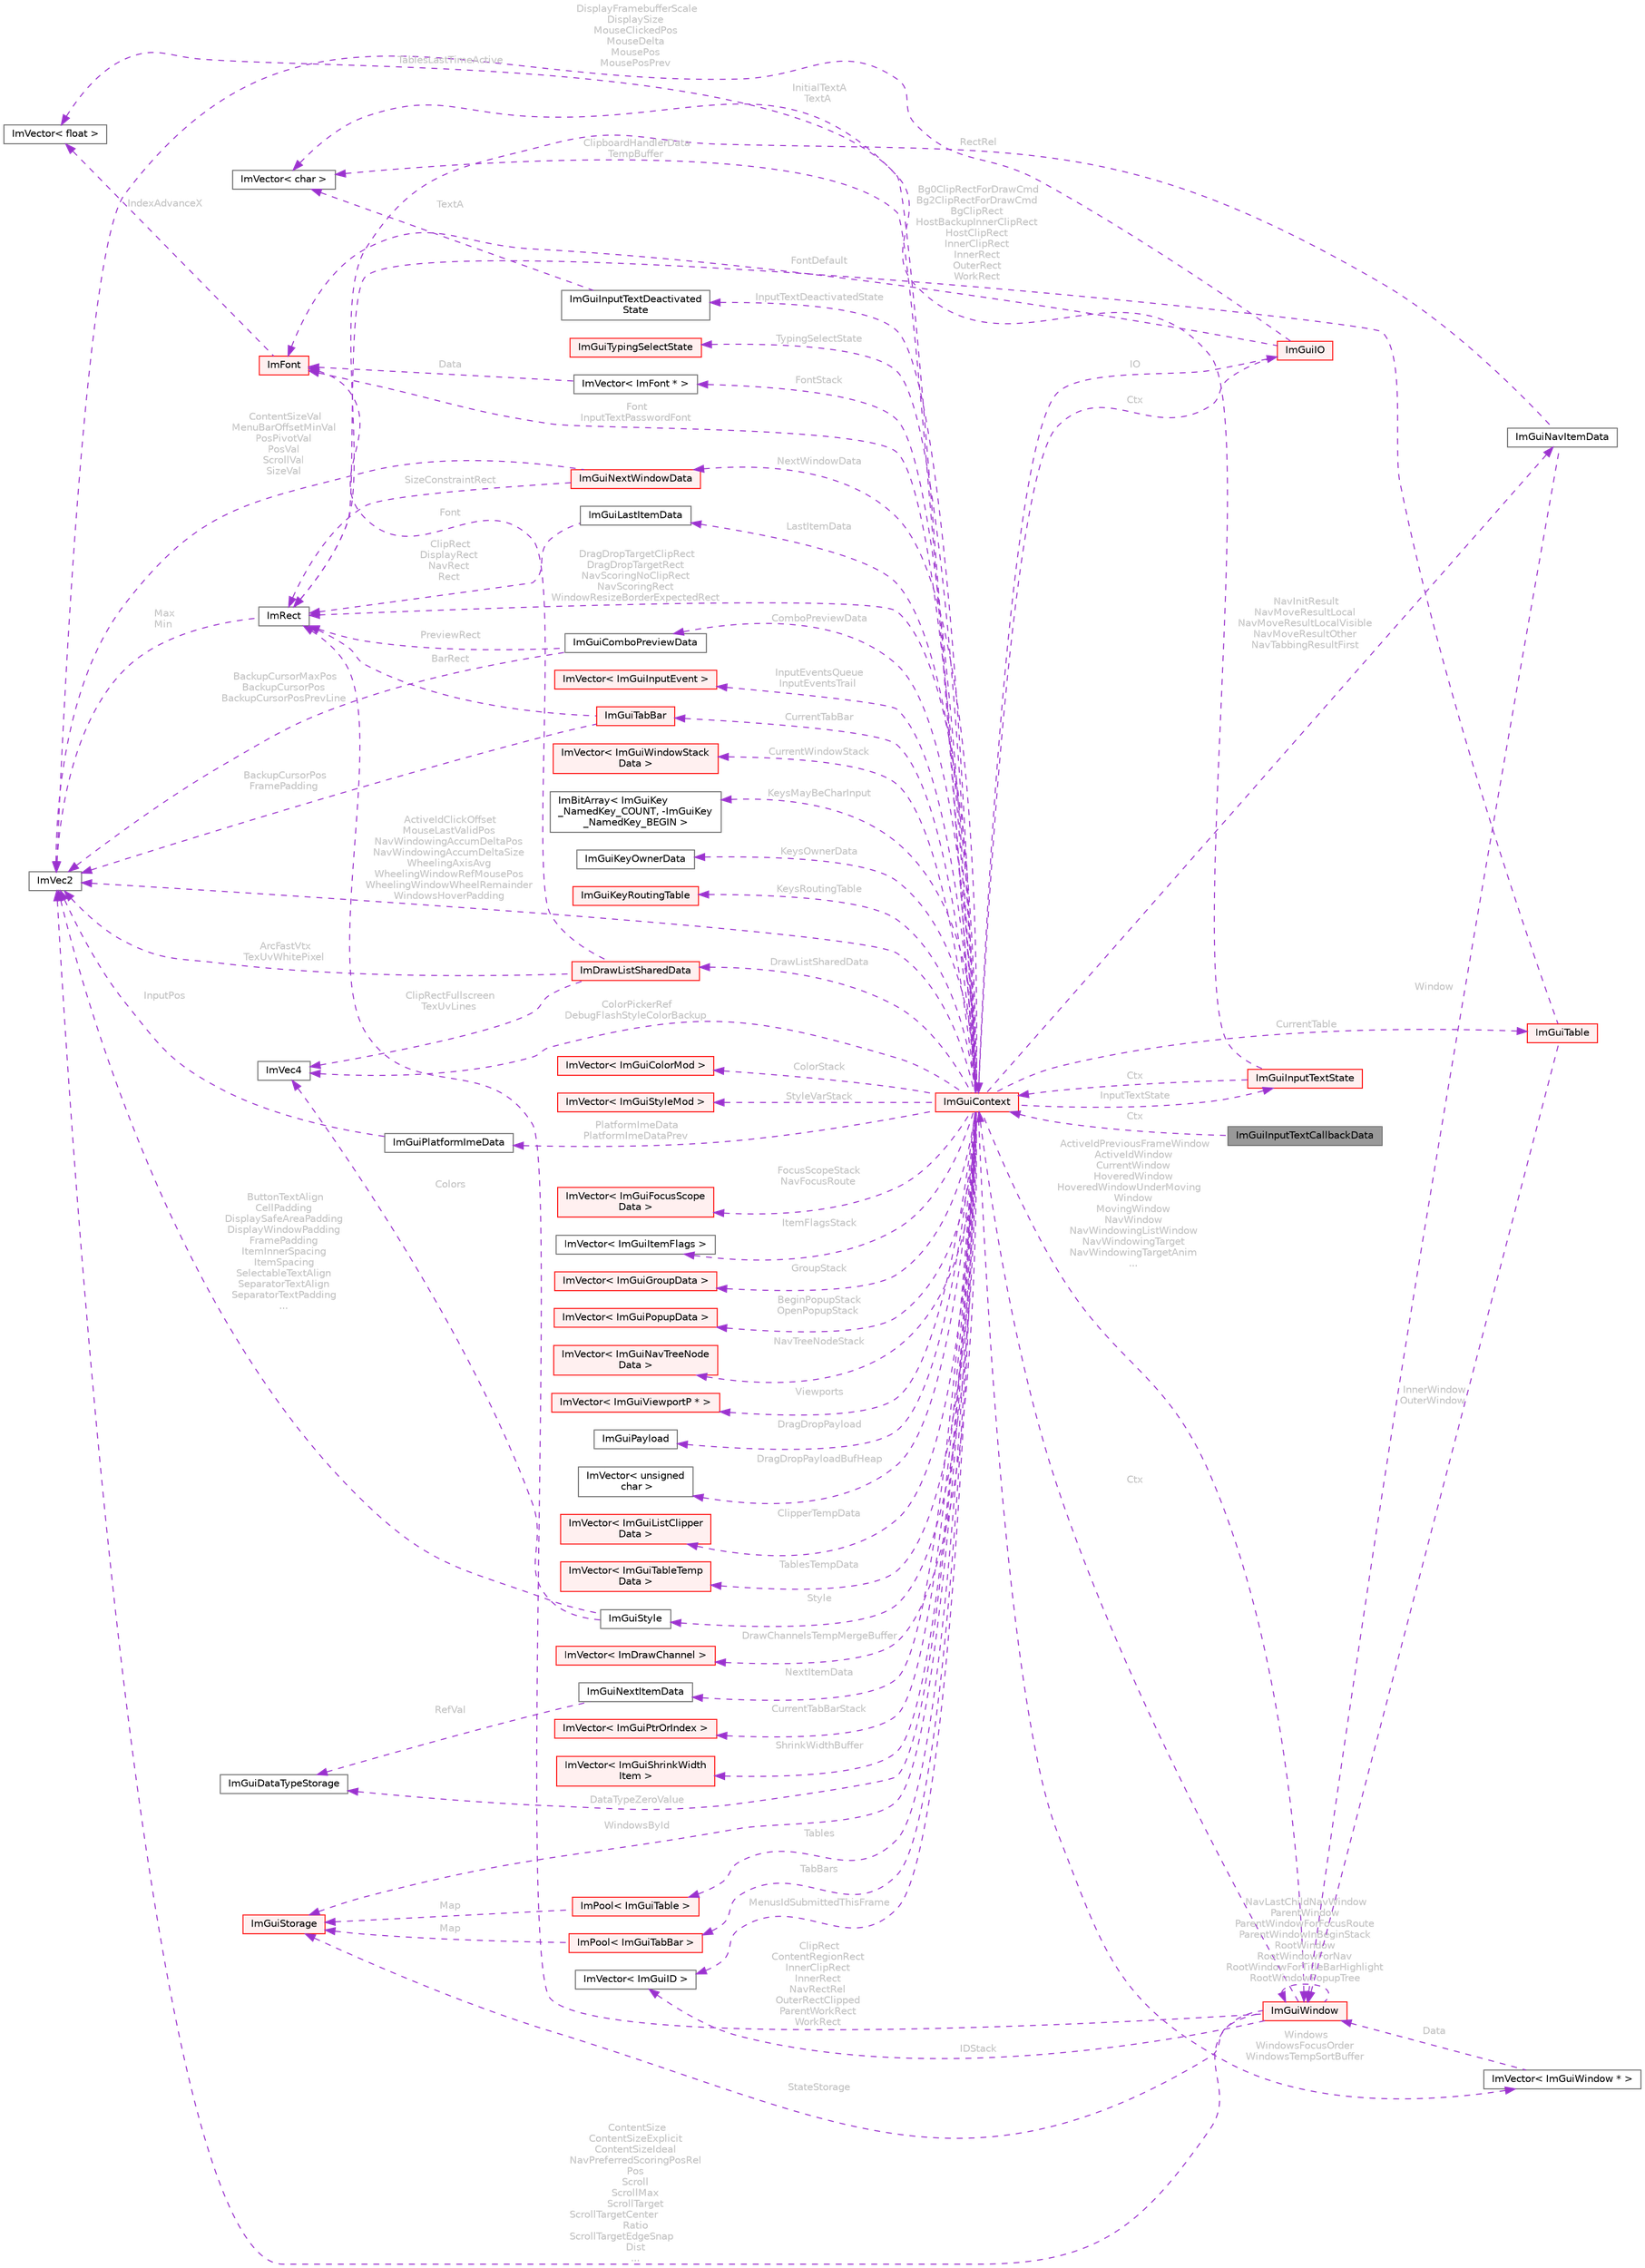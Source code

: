 digraph "ImGuiInputTextCallbackData"
{
 // LATEX_PDF_SIZE
  bgcolor="transparent";
  edge [fontname=Helvetica,fontsize=10,labelfontname=Helvetica,labelfontsize=10];
  node [fontname=Helvetica,fontsize=10,shape=box,height=0.2,width=0.4];
  rankdir="LR";
  Node1 [id="Node000001",label="ImGuiInputTextCallbackData",height=0.2,width=0.4,color="gray40", fillcolor="grey60", style="filled", fontcolor="black",tooltip=" "];
  Node2 -> Node1 [id="edge86_Node000001_Node000002",dir="back",color="darkorchid3",style="dashed",tooltip=" ",label=" Ctx",fontcolor="grey" ];
  Node2 [id="Node000002",label="ImGuiContext",height=0.2,width=0.4,color="red", fillcolor="#FFF0F0", style="filled",URL="$structImGuiContext.html",tooltip=" "];
  Node3 -> Node2 [id="edge87_Node000002_Node000003",dir="back",color="darkorchid3",style="dashed",tooltip=" ",label=" IO",fontcolor="grey" ];
  Node3 [id="Node000003",label="ImGuiIO",height=0.2,width=0.4,color="red", fillcolor="#FFF0F0", style="filled",URL="$structImGuiIO.html",tooltip=" "];
  Node4 -> Node3 [id="edge88_Node000003_Node000004",dir="back",color="darkorchid3",style="dashed",tooltip=" ",label=" DisplayFramebufferScale\nDisplaySize\nMouseClickedPos\nMouseDelta\nMousePos\nMousePosPrev",fontcolor="grey" ];
  Node4 [id="Node000004",label="ImVec2",height=0.2,width=0.4,color="gray40", fillcolor="white", style="filled",URL="$structImVec2.html",tooltip=" "];
  Node7 -> Node3 [id="edge89_Node000003_Node000007",dir="back",color="darkorchid3",style="dashed",tooltip=" ",label=" FontDefault",fontcolor="grey" ];
  Node7 [id="Node000007",label="ImFont",height=0.2,width=0.4,color="red", fillcolor="#FFF0F0", style="filled",URL="$structImFont.html",tooltip=" "];
  Node8 -> Node7 [id="edge90_Node000007_Node000008",dir="back",color="darkorchid3",style="dashed",tooltip=" ",label=" IndexAdvanceX",fontcolor="grey" ];
  Node8 [id="Node000008",label="ImVector\< float \>",height=0.2,width=0.4,color="gray40", fillcolor="white", style="filled",URL="$structImVector.html",tooltip=" "];
  Node2 -> Node3 [id="edge91_Node000003_Node000002",dir="back",color="darkorchid3",style="dashed",tooltip=" ",label=" Ctx",fontcolor="grey" ];
  Node19 -> Node2 [id="edge92_Node000002_Node000019",dir="back",color="darkorchid3",style="dashed",tooltip=" ",label=" Style",fontcolor="grey" ];
  Node19 [id="Node000019",label="ImGuiStyle",height=0.2,width=0.4,color="gray40", fillcolor="white", style="filled",URL="$structImGuiStyle.html",tooltip=" "];
  Node4 -> Node19 [id="edge93_Node000019_Node000004",dir="back",color="darkorchid3",style="dashed",tooltip=" ",label=" ButtonTextAlign\nCellPadding\nDisplaySafeAreaPadding\nDisplayWindowPadding\nFramePadding\nItemInnerSpacing\nItemSpacing\nSelectableTextAlign\nSeparatorTextAlign\nSeparatorTextPadding\n...",fontcolor="grey" ];
  Node16 -> Node19 [id="edge94_Node000019_Node000016",dir="back",color="darkorchid3",style="dashed",tooltip=" ",label=" Colors",fontcolor="grey" ];
  Node16 [id="Node000016",label="ImVec4",height=0.2,width=0.4,color="gray40", fillcolor="white", style="filled",URL="$structImVec4.html",tooltip=" "];
  Node7 -> Node2 [id="edge95_Node000002_Node000007",dir="back",color="darkorchid3",style="dashed",tooltip=" ",label=" Font\nInputTextPasswordFont",fontcolor="grey" ];
  Node20 -> Node2 [id="edge96_Node000002_Node000020",dir="back",color="darkorchid3",style="dashed",tooltip=" ",label=" DrawListSharedData",fontcolor="grey" ];
  Node20 [id="Node000020",label="ImDrawListSharedData",height=0.2,width=0.4,color="red", fillcolor="#FFF0F0", style="filled",URL="$structImDrawListSharedData.html",tooltip=" "];
  Node4 -> Node20 [id="edge97_Node000020_Node000004",dir="back",color="darkorchid3",style="dashed",tooltip=" ",label=" ArcFastVtx\nTexUvWhitePixel",fontcolor="grey" ];
  Node7 -> Node20 [id="edge98_Node000020_Node000007",dir="back",color="darkorchid3",style="dashed",tooltip=" ",label=" Font",fontcolor="grey" ];
  Node16 -> Node20 [id="edge99_Node000020_Node000016",dir="back",color="darkorchid3",style="dashed",tooltip=" ",label=" ClipRectFullscreen\nTexUvLines",fontcolor="grey" ];
  Node22 -> Node2 [id="edge100_Node000002_Node000022",dir="back",color="darkorchid3",style="dashed",tooltip=" ",label=" InputEventsQueue\nInputEventsTrail",fontcolor="grey" ];
  Node22 [id="Node000022",label="ImVector\< ImGuiInputEvent \>",height=0.2,width=0.4,color="red", fillcolor="#FFF0F0", style="filled",URL="$structImVector.html",tooltip=" "];
  Node30 -> Node2 [id="edge101_Node000002_Node000030",dir="back",color="darkorchid3",style="dashed",tooltip=" ",label=" Windows\nWindowsFocusOrder\nWindowsTempSortBuffer",fontcolor="grey" ];
  Node30 [id="Node000030",label="ImVector\< ImGuiWindow * \>",height=0.2,width=0.4,color="gray40", fillcolor="white", style="filled",URL="$structImVector.html",tooltip=" "];
  Node31 -> Node30 [id="edge102_Node000030_Node000031",dir="back",color="darkorchid3",style="dashed",tooltip=" ",label=" Data",fontcolor="grey" ];
  Node31 [id="Node000031",label="ImGuiWindow",height=0.2,width=0.4,color="red", fillcolor="#FFF0F0", style="filled",URL="$structImGuiWindow.html",tooltip=" "];
  Node2 -> Node31 [id="edge103_Node000031_Node000002",dir="back",color="darkorchid3",style="dashed",tooltip=" ",label=" Ctx",fontcolor="grey" ];
  Node4 -> Node31 [id="edge104_Node000031_Node000004",dir="back",color="darkorchid3",style="dashed",tooltip=" ",label=" ContentSize\nContentSizeExplicit\nContentSizeIdeal\nNavPreferredScoringPosRel\nPos\nScroll\nScrollMax\nScrollTarget\nScrollTargetCenter\lRatio\nScrollTargetEdgeSnap\lDist\n...",fontcolor="grey" ];
  Node49 -> Node31 [id="edge105_Node000031_Node000049",dir="back",color="darkorchid3",style="dashed",tooltip=" ",label=" IDStack",fontcolor="grey" ];
  Node49 [id="Node000049",label="ImVector\< ImGuiID \>",height=0.2,width=0.4,color="gray40", fillcolor="white", style="filled",URL="$structImVector.html",tooltip=" "];
  Node57 -> Node31 [id="edge106_Node000031_Node000057",dir="back",color="darkorchid3",style="dashed",tooltip=" ",label=" ClipRect\nContentRegionRect\nInnerClipRect\nInnerRect\nNavRectRel\nOuterRectClipped\nParentWorkRect\nWorkRect",fontcolor="grey" ];
  Node57 [id="Node000057",label="ImRect",height=0.2,width=0.4,color="gray40", fillcolor="white", style="filled",URL="$structImRect.html",tooltip=" "];
  Node4 -> Node57 [id="edge107_Node000057_Node000004",dir="back",color="darkorchid3",style="dashed",tooltip=" ",label=" Max\nMin",fontcolor="grey" ];
  Node53 -> Node31 [id="edge108_Node000031_Node000053",dir="back",color="darkorchid3",style="dashed",tooltip=" ",label=" StateStorage",fontcolor="grey" ];
  Node53 [id="Node000053",label="ImGuiStorage",height=0.2,width=0.4,color="red", fillcolor="#FFF0F0", style="filled",URL="$structImGuiStorage.html",tooltip=" "];
  Node31 -> Node31 [id="edge109_Node000031_Node000031",dir="back",color="darkorchid3",style="dashed",tooltip=" ",label=" NavLastChildNavWindow\nParentWindow\nParentWindowForFocusRoute\nParentWindowInBeginStack\nRootWindow\nRootWindowForNav\nRootWindowForTitleBarHighlight\nRootWindowPopupTree",fontcolor="grey" ];
  Node62 -> Node2 [id="edge110_Node000002_Node000062",dir="back",color="darkorchid3",style="dashed",tooltip=" ",label=" CurrentWindowStack",fontcolor="grey" ];
  Node62 [id="Node000062",label="ImVector\< ImGuiWindowStack\lData \>",height=0.2,width=0.4,color="red", fillcolor="#FFF0F0", style="filled",URL="$structImVector.html",tooltip=" "];
  Node53 -> Node2 [id="edge111_Node000002_Node000053",dir="back",color="darkorchid3",style="dashed",tooltip=" ",label=" WindowsById",fontcolor="grey" ];
  Node4 -> Node2 [id="edge112_Node000002_Node000004",dir="back",color="darkorchid3",style="dashed",tooltip=" ",label=" ActiveIdClickOffset\nMouseLastValidPos\nNavWindowingAccumDeltaPos\nNavWindowingAccumDeltaSize\nWheelingAxisAvg\nWheelingWindowRefMousePos\nWheelingWindowWheelRemainder\nWindowsHoverPadding",fontcolor="grey" ];
  Node31 -> Node2 [id="edge113_Node000002_Node000031",dir="back",color="darkorchid3",style="dashed",tooltip=" ",label=" ActiveIdPreviousFrameWindow\nActiveIdWindow\nCurrentWindow\nHoveredWindow\nHoveredWindowUnderMoving\lWindow\nMovingWindow\nNavWindow\nNavWindowingListWindow\nNavWindowingTarget\nNavWindowingTargetAnim\n...",fontcolor="grey" ];
  Node66 -> Node2 [id="edge114_Node000002_Node000066",dir="back",color="darkorchid3",style="dashed",tooltip=" ",label=" KeysMayBeCharInput",fontcolor="grey" ];
  Node66 [id="Node000066",label="ImBitArray\< ImGuiKey\l_NamedKey_COUNT, -ImGuiKey\l_NamedKey_BEGIN \>",height=0.2,width=0.4,color="gray40", fillcolor="white", style="filled",URL="$structImBitArray.html",tooltip=" "];
  Node67 -> Node2 [id="edge115_Node000002_Node000067",dir="back",color="darkorchid3",style="dashed",tooltip=" ",label=" KeysOwnerData",fontcolor="grey" ];
  Node67 [id="Node000067",label="ImGuiKeyOwnerData",height=0.2,width=0.4,color="gray40", fillcolor="white", style="filled",URL="$structImGuiKeyOwnerData.html",tooltip=" "];
  Node68 -> Node2 [id="edge116_Node000002_Node000068",dir="back",color="darkorchid3",style="dashed",tooltip=" ",label=" KeysRoutingTable",fontcolor="grey" ];
  Node68 [id="Node000068",label="ImGuiKeyRoutingTable",height=0.2,width=0.4,color="red", fillcolor="#FFF0F0", style="filled",URL="$structImGuiKeyRoutingTable.html",tooltip=" "];
  Node71 -> Node2 [id="edge117_Node000002_Node000071",dir="back",color="darkorchid3",style="dashed",tooltip=" ",label=" NextItemData",fontcolor="grey" ];
  Node71 [id="Node000071",label="ImGuiNextItemData",height=0.2,width=0.4,color="gray40", fillcolor="white", style="filled",URL="$structImGuiNextItemData.html",tooltip=" "];
  Node72 -> Node71 [id="edge118_Node000071_Node000072",dir="back",color="darkorchid3",style="dashed",tooltip=" ",label=" RefVal",fontcolor="grey" ];
  Node72 [id="Node000072",label="ImGuiDataTypeStorage",height=0.2,width=0.4,color="gray40", fillcolor="white", style="filled",URL="$structImGuiDataTypeStorage.html",tooltip=" "];
  Node64 -> Node2 [id="edge119_Node000002_Node000064",dir="back",color="darkorchid3",style="dashed",tooltip=" ",label=" LastItemData",fontcolor="grey" ];
  Node64 [id="Node000064",label="ImGuiLastItemData",height=0.2,width=0.4,color="gray40", fillcolor="white", style="filled",URL="$structImGuiLastItemData.html",tooltip=" "];
  Node57 -> Node64 [id="edge120_Node000064_Node000057",dir="back",color="darkorchid3",style="dashed",tooltip=" ",label=" ClipRect\nDisplayRect\nNavRect\nRect",fontcolor="grey" ];
  Node73 -> Node2 [id="edge121_Node000002_Node000073",dir="back",color="darkorchid3",style="dashed",tooltip=" ",label=" NextWindowData",fontcolor="grey" ];
  Node73 [id="Node000073",label="ImGuiNextWindowData",height=0.2,width=0.4,color="red", fillcolor="#FFF0F0", style="filled",URL="$structImGuiNextWindowData.html",tooltip=" "];
  Node4 -> Node73 [id="edge122_Node000073_Node000004",dir="back",color="darkorchid3",style="dashed",tooltip=" ",label=" ContentSizeVal\nMenuBarOffsetMinVal\nPosPivotVal\nPosVal\nScrollVal\nSizeVal",fontcolor="grey" ];
  Node57 -> Node73 [id="edge123_Node000073_Node000057",dir="back",color="darkorchid3",style="dashed",tooltip=" ",label=" SizeConstraintRect",fontcolor="grey" ];
  Node75 -> Node2 [id="edge124_Node000002_Node000075",dir="back",color="darkorchid3",style="dashed",tooltip=" ",label=" ColorStack",fontcolor="grey" ];
  Node75 [id="Node000075",label="ImVector\< ImGuiColorMod \>",height=0.2,width=0.4,color="red", fillcolor="#FFF0F0", style="filled",URL="$structImVector.html",tooltip=" "];
  Node77 -> Node2 [id="edge125_Node000002_Node000077",dir="back",color="darkorchid3",style="dashed",tooltip=" ",label=" StyleVarStack",fontcolor="grey" ];
  Node77 [id="Node000077",label="ImVector\< ImGuiStyleMod \>",height=0.2,width=0.4,color="red", fillcolor="#FFF0F0", style="filled",URL="$structImVector.html",tooltip=" "];
  Node6 -> Node2 [id="edge126_Node000002_Node000006",dir="back",color="darkorchid3",style="dashed",tooltip=" ",label=" FontStack",fontcolor="grey" ];
  Node6 [id="Node000006",label="ImVector\< ImFont * \>",height=0.2,width=0.4,color="gray40", fillcolor="white", style="filled",URL="$structImVector.html",tooltip=" "];
  Node7 -> Node6 [id="edge127_Node000006_Node000007",dir="back",color="darkorchid3",style="dashed",tooltip=" ",label=" Data",fontcolor="grey" ];
  Node79 -> Node2 [id="edge128_Node000002_Node000079",dir="back",color="darkorchid3",style="dashed",tooltip=" ",label=" FocusScopeStack\nNavFocusRoute",fontcolor="grey" ];
  Node79 [id="Node000079",label="ImVector\< ImGuiFocusScope\lData \>",height=0.2,width=0.4,color="red", fillcolor="#FFF0F0", style="filled",URL="$structImVector.html",tooltip=" "];
  Node81 -> Node2 [id="edge129_Node000002_Node000081",dir="back",color="darkorchid3",style="dashed",tooltip=" ",label=" ItemFlagsStack",fontcolor="grey" ];
  Node81 [id="Node000081",label="ImVector\< ImGuiItemFlags \>",height=0.2,width=0.4,color="gray40", fillcolor="white", style="filled",URL="$structImVector.html",tooltip=" "];
  Node82 -> Node2 [id="edge130_Node000002_Node000082",dir="back",color="darkorchid3",style="dashed",tooltip=" ",label=" GroupStack",fontcolor="grey" ];
  Node82 [id="Node000082",label="ImVector\< ImGuiGroupData \>",height=0.2,width=0.4,color="red", fillcolor="#FFF0F0", style="filled",URL="$structImVector.html",tooltip=" "];
  Node84 -> Node2 [id="edge131_Node000002_Node000084",dir="back",color="darkorchid3",style="dashed",tooltip=" ",label=" BeginPopupStack\nOpenPopupStack",fontcolor="grey" ];
  Node84 [id="Node000084",label="ImVector\< ImGuiPopupData \>",height=0.2,width=0.4,color="red", fillcolor="#FFF0F0", style="filled",URL="$structImVector.html",tooltip=" "];
  Node86 -> Node2 [id="edge132_Node000002_Node000086",dir="back",color="darkorchid3",style="dashed",tooltip=" ",label=" NavTreeNodeStack",fontcolor="grey" ];
  Node86 [id="Node000086",label="ImVector\< ImGuiNavTreeNode\lData \>",height=0.2,width=0.4,color="red", fillcolor="#FFF0F0", style="filled",URL="$structImVector.html",tooltip=" "];
  Node88 -> Node2 [id="edge133_Node000002_Node000088",dir="back",color="darkorchid3",style="dashed",tooltip=" ",label=" Viewports",fontcolor="grey" ];
  Node88 [id="Node000088",label="ImVector\< ImGuiViewportP * \>",height=0.2,width=0.4,color="red", fillcolor="#FFF0F0", style="filled",URL="$structImVector.html",tooltip=" "];
  Node89 -> Node2 [id="edge134_Node000002_Node000089",dir="back",color="darkorchid3",style="dashed",tooltip=" ",label=" NavInitResult\nNavMoveResultLocal\nNavMoveResultLocalVisible\nNavMoveResultOther\nNavTabbingResultFirst",fontcolor="grey" ];
  Node89 [id="Node000089",label="ImGuiNavItemData",height=0.2,width=0.4,color="gray40", fillcolor="white", style="filled",URL="$structImGuiNavItemData.html",tooltip=" "];
  Node31 -> Node89 [id="edge135_Node000089_Node000031",dir="back",color="darkorchid3",style="dashed",tooltip=" ",label=" Window",fontcolor="grey" ];
  Node57 -> Node89 [id="edge136_Node000089_Node000057",dir="back",color="darkorchid3",style="dashed",tooltip=" ",label=" RectRel",fontcolor="grey" ];
  Node57 -> Node2 [id="edge137_Node000002_Node000057",dir="back",color="darkorchid3",style="dashed",tooltip=" ",label=" DragDropTargetClipRect\nDragDropTargetRect\nNavScoringNoClipRect\nNavScoringRect\nWindowResizeBorderExpectedRect",fontcolor="grey" ];
  Node90 -> Node2 [id="edge138_Node000002_Node000090",dir="back",color="darkorchid3",style="dashed",tooltip=" ",label=" DragDropPayload",fontcolor="grey" ];
  Node90 [id="Node000090",label="ImGuiPayload",height=0.2,width=0.4,color="gray40", fillcolor="white", style="filled",URL="$structImGuiPayload.html",tooltip=" "];
  Node91 -> Node2 [id="edge139_Node000002_Node000091",dir="back",color="darkorchid3",style="dashed",tooltip=" ",label=" DragDropPayloadBufHeap",fontcolor="grey" ];
  Node91 [id="Node000091",label="ImVector\< unsigned\l char \>",height=0.2,width=0.4,color="gray40", fillcolor="white", style="filled",URL="$structImVector.html",tooltip=" "];
  Node92 -> Node2 [id="edge140_Node000002_Node000092",dir="back",color="darkorchid3",style="dashed",tooltip=" ",label=" ClipperTempData",fontcolor="grey" ];
  Node92 [id="Node000092",label="ImVector\< ImGuiListClipper\lData \>",height=0.2,width=0.4,color="red", fillcolor="#FFF0F0", style="filled",URL="$structImVector.html",tooltip=" "];
  Node97 -> Node2 [id="edge141_Node000002_Node000097",dir="back",color="darkorchid3",style="dashed",tooltip=" ",label=" CurrentTable",fontcolor="grey" ];
  Node97 [id="Node000097",label="ImGuiTable",height=0.2,width=0.4,color="red", fillcolor="#FFF0F0", style="filled",URL="$structImGuiTable.html",tooltip=" "];
  Node57 -> Node97 [id="edge142_Node000097_Node000057",dir="back",color="darkorchid3",style="dashed",tooltip=" ",label=" Bg0ClipRectForDrawCmd\nBg2ClipRectForDrawCmd\nBgClipRect\nHostBackupInnerClipRect\nHostClipRect\nInnerClipRect\nInnerRect\nOuterRect\nWorkRect",fontcolor="grey" ];
  Node31 -> Node97 [id="edge143_Node000097_Node000031",dir="back",color="darkorchid3",style="dashed",tooltip=" ",label=" InnerWindow\nOuterWindow",fontcolor="grey" ];
  Node113 -> Node2 [id="edge144_Node000002_Node000113",dir="back",color="darkorchid3",style="dashed",tooltip=" ",label=" TablesTempData",fontcolor="grey" ];
  Node113 [id="Node000113",label="ImVector\< ImGuiTableTemp\lData \>",height=0.2,width=0.4,color="red", fillcolor="#FFF0F0", style="filled",URL="$structImVector.html",tooltip=" "];
  Node114 -> Node2 [id="edge145_Node000002_Node000114",dir="back",color="darkorchid3",style="dashed",tooltip=" ",label=" Tables",fontcolor="grey" ];
  Node114 [id="Node000114",label="ImPool\< ImGuiTable \>",height=0.2,width=0.4,color="red", fillcolor="#FFF0F0", style="filled",URL="$structImPool.html",tooltip=" "];
  Node53 -> Node114 [id="edge146_Node000114_Node000053",dir="back",color="darkorchid3",style="dashed",tooltip=" ",label=" Map",fontcolor="grey" ];
  Node8 -> Node2 [id="edge147_Node000002_Node000008",dir="back",color="darkorchid3",style="dashed",tooltip=" ",label=" TablesLastTimeActive",fontcolor="grey" ];
  Node42 -> Node2 [id="edge148_Node000002_Node000042",dir="back",color="darkorchid3",style="dashed",tooltip=" ",label=" DrawChannelsTempMergeBuffer",fontcolor="grey" ];
  Node42 [id="Node000042",label="ImVector\< ImDrawChannel \>",height=0.2,width=0.4,color="red", fillcolor="#FFF0F0", style="filled",URL="$structImVector.html",tooltip=" "];
  Node116 -> Node2 [id="edge149_Node000002_Node000116",dir="back",color="darkorchid3",style="dashed",tooltip=" ",label=" CurrentTabBar",fontcolor="grey" ];
  Node116 [id="Node000116",label="ImGuiTabBar",height=0.2,width=0.4,color="red", fillcolor="#FFF0F0", style="filled",URL="$structImGuiTabBar.html",tooltip=" "];
  Node57 -> Node116 [id="edge150_Node000116_Node000057",dir="back",color="darkorchid3",style="dashed",tooltip=" ",label=" BarRect",fontcolor="grey" ];
  Node4 -> Node116 [id="edge151_Node000116_Node000004",dir="back",color="darkorchid3",style="dashed",tooltip=" ",label=" BackupCursorPos\nFramePadding",fontcolor="grey" ];
  Node119 -> Node2 [id="edge152_Node000002_Node000119",dir="back",color="darkorchid3",style="dashed",tooltip=" ",label=" TabBars",fontcolor="grey" ];
  Node119 [id="Node000119",label="ImPool\< ImGuiTabBar \>",height=0.2,width=0.4,color="red", fillcolor="#FFF0F0", style="filled",URL="$structImPool.html",tooltip=" "];
  Node53 -> Node119 [id="edge153_Node000119_Node000053",dir="back",color="darkorchid3",style="dashed",tooltip=" ",label=" Map",fontcolor="grey" ];
  Node121 -> Node2 [id="edge154_Node000002_Node000121",dir="back",color="darkorchid3",style="dashed",tooltip=" ",label=" CurrentTabBarStack",fontcolor="grey" ];
  Node121 [id="Node000121",label="ImVector\< ImGuiPtrOrIndex \>",height=0.2,width=0.4,color="red", fillcolor="#FFF0F0", style="filled",URL="$structImVector.html",tooltip=" "];
  Node123 -> Node2 [id="edge155_Node000002_Node000123",dir="back",color="darkorchid3",style="dashed",tooltip=" ",label=" ShrinkWidthBuffer",fontcolor="grey" ];
  Node123 [id="Node000123",label="ImVector\< ImGuiShrinkWidth\lItem \>",height=0.2,width=0.4,color="red", fillcolor="#FFF0F0", style="filled",URL="$structImVector.html",tooltip=" "];
  Node125 -> Node2 [id="edge156_Node000002_Node000125",dir="back",color="darkorchid3",style="dashed",tooltip=" ",label=" InputTextState",fontcolor="grey" ];
  Node125 [id="Node000125",label="ImGuiInputTextState",height=0.2,width=0.4,color="red", fillcolor="#FFF0F0", style="filled",URL="$structImGuiInputTextState.html",tooltip=" "];
  Node2 -> Node125 [id="edge157_Node000125_Node000002",dir="back",color="darkorchid3",style="dashed",tooltip=" ",label=" Ctx",fontcolor="grey" ];
  Node107 -> Node125 [id="edge158_Node000125_Node000107",dir="back",color="darkorchid3",style="dashed",tooltip=" ",label=" InitialTextA\nTextA",fontcolor="grey" ];
  Node107 [id="Node000107",label="ImVector\< char \>",height=0.2,width=0.4,color="gray40", fillcolor="white", style="filled",URL="$structImVector.html",tooltip=" "];
  Node126 -> Node2 [id="edge159_Node000002_Node000126",dir="back",color="darkorchid3",style="dashed",tooltip=" ",label=" InputTextDeactivatedState",fontcolor="grey" ];
  Node126 [id="Node000126",label="ImGuiInputTextDeactivated\lState",height=0.2,width=0.4,color="gray40", fillcolor="white", style="filled",URL="$structImGuiInputTextDeactivatedState.html",tooltip=" "];
  Node107 -> Node126 [id="edge160_Node000126_Node000107",dir="back",color="darkorchid3",style="dashed",tooltip=" ",label=" TextA",fontcolor="grey" ];
  Node72 -> Node2 [id="edge161_Node000002_Node000072",dir="back",color="darkorchid3",style="dashed",tooltip=" ",label=" DataTypeZeroValue",fontcolor="grey" ];
  Node16 -> Node2 [id="edge162_Node000002_Node000016",dir="back",color="darkorchid3",style="dashed",tooltip=" ",label=" ColorPickerRef\nDebugFlashStyleColorBackup",fontcolor="grey" ];
  Node127 -> Node2 [id="edge163_Node000002_Node000127",dir="back",color="darkorchid3",style="dashed",tooltip=" ",label=" ComboPreviewData",fontcolor="grey" ];
  Node127 [id="Node000127",label="ImGuiComboPreviewData",height=0.2,width=0.4,color="gray40", fillcolor="white", style="filled",URL="$structImGuiComboPreviewData.html",tooltip=" "];
  Node57 -> Node127 [id="edge164_Node000127_Node000057",dir="back",color="darkorchid3",style="dashed",tooltip=" ",label=" PreviewRect",fontcolor="grey" ];
  Node4 -> Node127 [id="edge165_Node000127_Node000004",dir="back",color="darkorchid3",style="dashed",tooltip=" ",label=" BackupCursorMaxPos\nBackupCursorPos\nBackupCursorPosPrevLine",fontcolor="grey" ];
  Node107 -> Node2 [id="edge166_Node000002_Node000107",dir="back",color="darkorchid3",style="dashed",tooltip=" ",label=" ClipboardHandlerData\nTempBuffer",fontcolor="grey" ];
  Node49 -> Node2 [id="edge167_Node000002_Node000049",dir="back",color="darkorchid3",style="dashed",tooltip=" ",label=" MenusIdSubmittedThisFrame",fontcolor="grey" ];
  Node128 -> Node2 [id="edge168_Node000002_Node000128",dir="back",color="darkorchid3",style="dashed",tooltip=" ",label=" TypingSelectState",fontcolor="grey" ];
  Node128 [id="Node000128",label="ImGuiTypingSelectState",height=0.2,width=0.4,color="red", fillcolor="#FFF0F0", style="filled",URL="$structImGuiTypingSelectState.html",tooltip=" "];
  Node130 -> Node2 [id="edge169_Node000002_Node000130",dir="back",color="darkorchid3",style="dashed",tooltip=" ",label=" PlatformImeData\nPlatformImeDataPrev",fontcolor="grey" ];
  Node130 [id="Node000130",label="ImGuiPlatformImeData",height=0.2,width=0.4,color="gray40", fillcolor="white", style="filled",URL="$structImGuiPlatformImeData.html",tooltip=" "];
  Node4 -> Node130 [id="edge170_Node000130_Node000004",dir="back",color="darkorchid3",style="dashed",tooltip=" ",label=" InputPos",fontcolor="grey" ];
}
